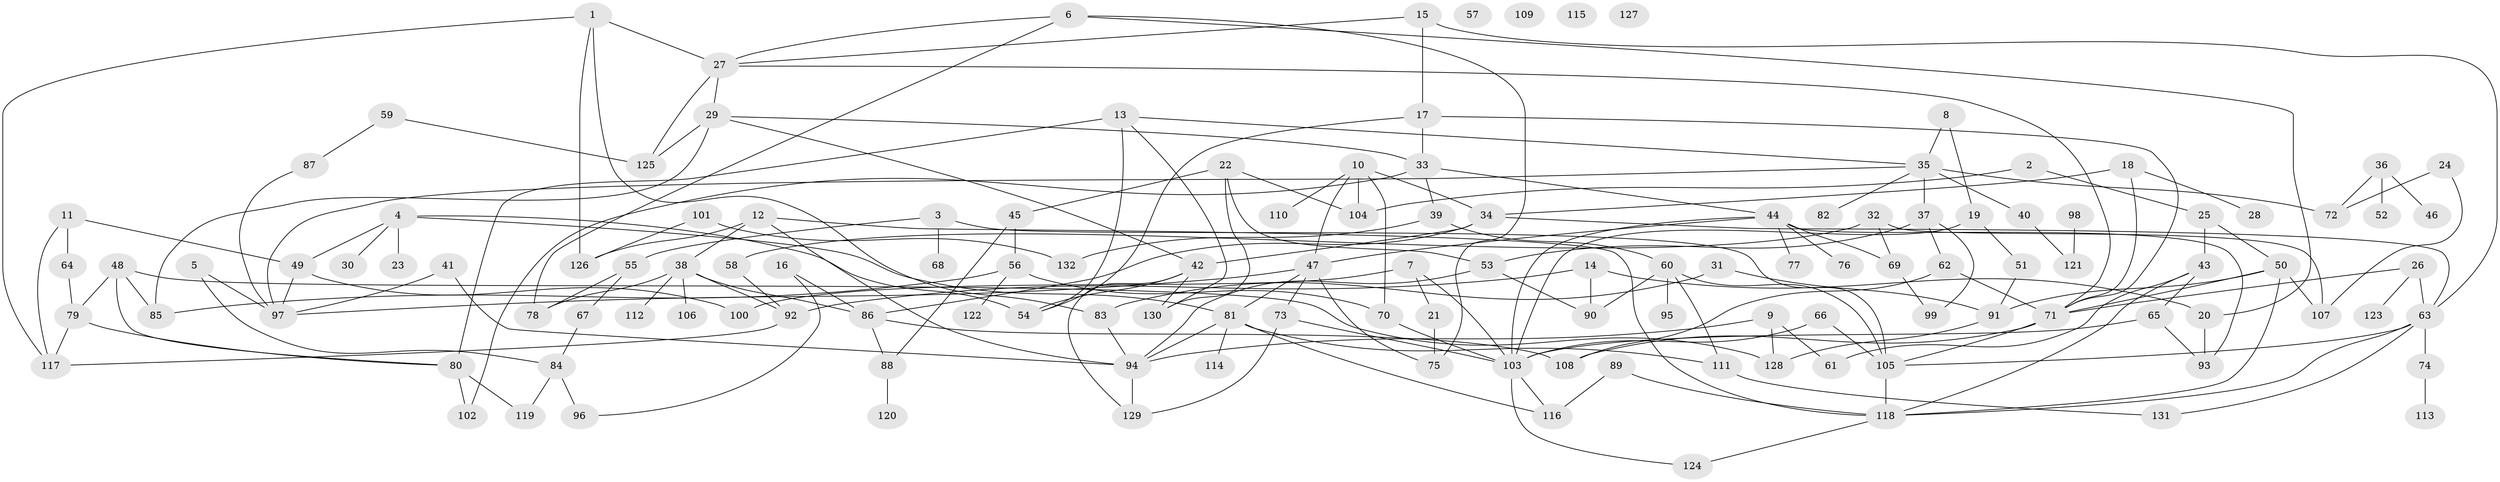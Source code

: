 // coarse degree distribution, {6: 0.06521739130434782, 2: 0.22826086956521738, 1: 0.15217391304347827, 5: 0.09782608695652174, 3: 0.21739130434782608, 7: 0.03260869565217391, 4: 0.10869565217391304, 0: 0.043478260869565216, 12: 0.010869565217391304, 8: 0.021739130434782608, 10: 0.021739130434782608}
// Generated by graph-tools (version 1.1) at 2025/44/03/04/25 21:44:14]
// undirected, 132 vertices, 202 edges
graph export_dot {
graph [start="1"]
  node [color=gray90,style=filled];
  1;
  2;
  3;
  4;
  5;
  6;
  7;
  8;
  9;
  10;
  11;
  12;
  13;
  14;
  15;
  16;
  17;
  18;
  19;
  20;
  21;
  22;
  23;
  24;
  25;
  26;
  27;
  28;
  29;
  30;
  31;
  32;
  33;
  34;
  35;
  36;
  37;
  38;
  39;
  40;
  41;
  42;
  43;
  44;
  45;
  46;
  47;
  48;
  49;
  50;
  51;
  52;
  53;
  54;
  55;
  56;
  57;
  58;
  59;
  60;
  61;
  62;
  63;
  64;
  65;
  66;
  67;
  68;
  69;
  70;
  71;
  72;
  73;
  74;
  75;
  76;
  77;
  78;
  79;
  80;
  81;
  82;
  83;
  84;
  85;
  86;
  87;
  88;
  89;
  90;
  91;
  92;
  93;
  94;
  95;
  96;
  97;
  98;
  99;
  100;
  101;
  102;
  103;
  104;
  105;
  106;
  107;
  108;
  109;
  110;
  111;
  112;
  113;
  114;
  115;
  116;
  117;
  118;
  119;
  120;
  121;
  122;
  123;
  124;
  125;
  126;
  127;
  128;
  129;
  130;
  131;
  132;
  1 -- 27;
  1 -- 83;
  1 -- 117;
  1 -- 126;
  2 -- 25;
  2 -- 104;
  3 -- 55;
  3 -- 68;
  3 -- 105;
  4 -- 23;
  4 -- 30;
  4 -- 49;
  4 -- 54;
  4 -- 81;
  5 -- 84;
  5 -- 97;
  6 -- 20;
  6 -- 27;
  6 -- 75;
  6 -- 78;
  7 -- 21;
  7 -- 100;
  7 -- 103;
  8 -- 19;
  8 -- 35;
  9 -- 61;
  9 -- 94;
  9 -- 128;
  10 -- 34;
  10 -- 47;
  10 -- 70;
  10 -- 104;
  10 -- 110;
  11 -- 49;
  11 -- 64;
  11 -- 117;
  12 -- 38;
  12 -- 94;
  12 -- 118;
  12 -- 126;
  13 -- 35;
  13 -- 54;
  13 -- 80;
  13 -- 130;
  14 -- 20;
  14 -- 90;
  14 -- 92;
  15 -- 17;
  15 -- 27;
  15 -- 63;
  16 -- 86;
  16 -- 96;
  17 -- 33;
  17 -- 54;
  17 -- 71;
  18 -- 28;
  18 -- 34;
  18 -- 71;
  19 -- 51;
  19 -- 103;
  20 -- 93;
  21 -- 75;
  22 -- 45;
  22 -- 53;
  22 -- 104;
  22 -- 130;
  24 -- 72;
  24 -- 107;
  25 -- 43;
  25 -- 50;
  26 -- 63;
  26 -- 71;
  26 -- 123;
  27 -- 29;
  27 -- 71;
  27 -- 125;
  29 -- 33;
  29 -- 42;
  29 -- 85;
  29 -- 125;
  31 -- 83;
  31 -- 91;
  32 -- 58;
  32 -- 69;
  32 -- 107;
  33 -- 39;
  33 -- 44;
  33 -- 102;
  34 -- 42;
  34 -- 63;
  34 -- 86;
  35 -- 37;
  35 -- 40;
  35 -- 72;
  35 -- 82;
  35 -- 97;
  36 -- 46;
  36 -- 52;
  36 -- 72;
  37 -- 53;
  37 -- 62;
  37 -- 99;
  38 -- 78;
  38 -- 86;
  38 -- 92;
  38 -- 106;
  38 -- 112;
  39 -- 60;
  39 -- 132;
  40 -- 121;
  41 -- 94;
  41 -- 97;
  42 -- 54;
  42 -- 129;
  42 -- 130;
  43 -- 61;
  43 -- 65;
  43 -- 118;
  44 -- 47;
  44 -- 69;
  44 -- 76;
  44 -- 77;
  44 -- 93;
  44 -- 103;
  45 -- 56;
  45 -- 88;
  47 -- 73;
  47 -- 75;
  47 -- 81;
  47 -- 97;
  48 -- 79;
  48 -- 80;
  48 -- 85;
  48 -- 128;
  49 -- 97;
  49 -- 100;
  50 -- 71;
  50 -- 91;
  50 -- 107;
  50 -- 118;
  51 -- 91;
  53 -- 90;
  53 -- 94;
  55 -- 67;
  55 -- 78;
  56 -- 70;
  56 -- 85;
  56 -- 122;
  58 -- 92;
  59 -- 87;
  59 -- 125;
  60 -- 90;
  60 -- 95;
  60 -- 105;
  60 -- 111;
  62 -- 71;
  62 -- 108;
  63 -- 74;
  63 -- 105;
  63 -- 118;
  63 -- 131;
  64 -- 79;
  65 -- 93;
  65 -- 103;
  66 -- 103;
  66 -- 105;
  67 -- 84;
  69 -- 99;
  70 -- 103;
  71 -- 105;
  71 -- 108;
  73 -- 103;
  73 -- 129;
  74 -- 113;
  79 -- 80;
  79 -- 117;
  80 -- 102;
  80 -- 119;
  81 -- 94;
  81 -- 111;
  81 -- 114;
  81 -- 116;
  83 -- 94;
  84 -- 96;
  84 -- 119;
  86 -- 88;
  86 -- 108;
  87 -- 97;
  88 -- 120;
  89 -- 116;
  89 -- 118;
  91 -- 128;
  92 -- 117;
  94 -- 129;
  98 -- 121;
  101 -- 126;
  101 -- 132;
  103 -- 116;
  103 -- 124;
  105 -- 118;
  111 -- 131;
  118 -- 124;
}

